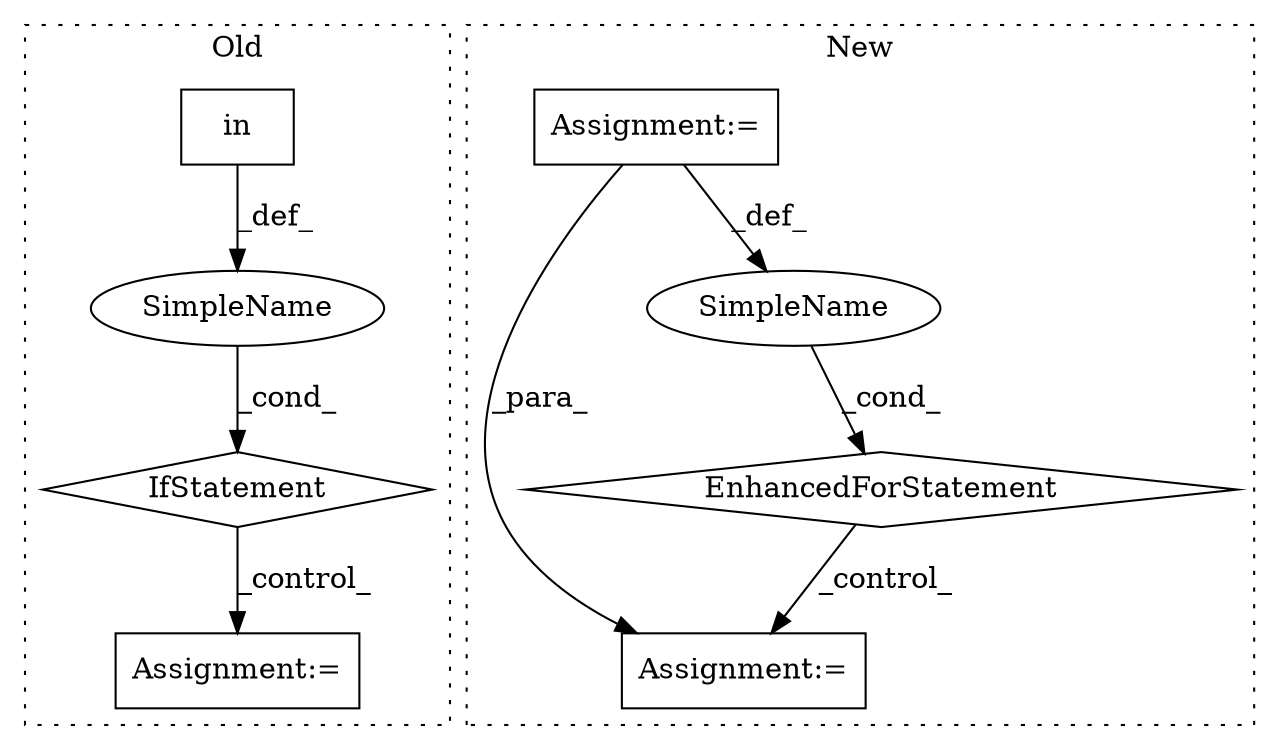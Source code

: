 digraph G {
subgraph cluster0 {
1 [label="in" a="105" s="2060" l="16" shape="box"];
4 [label="IfStatement" a="25" s="2048,2076" l="12,2" shape="diamond"];
5 [label="Assignment:=" a="7" s="2292" l="1" shape="box"];
6 [label="SimpleName" a="42" s="" l="" shape="ellipse"];
label = "Old";
style="dotted";
}
subgraph cluster1 {
2 [label="EnhancedForStatement" a="70" s="2522,2597" l="53,2" shape="diamond"];
3 [label="Assignment:=" a="7" s="2522,2597" l="53,2" shape="box"];
7 [label="Assignment:=" a="7" s="2699,2801" l="57,2" shape="box"];
8 [label="SimpleName" a="42" s="2582" l="5" shape="ellipse"];
label = "New";
style="dotted";
}
1 -> 6 [label="_def_"];
2 -> 7 [label="_control_"];
3 -> 7 [label="_para_"];
3 -> 8 [label="_def_"];
4 -> 5 [label="_control_"];
6 -> 4 [label="_cond_"];
8 -> 2 [label="_cond_"];
}
